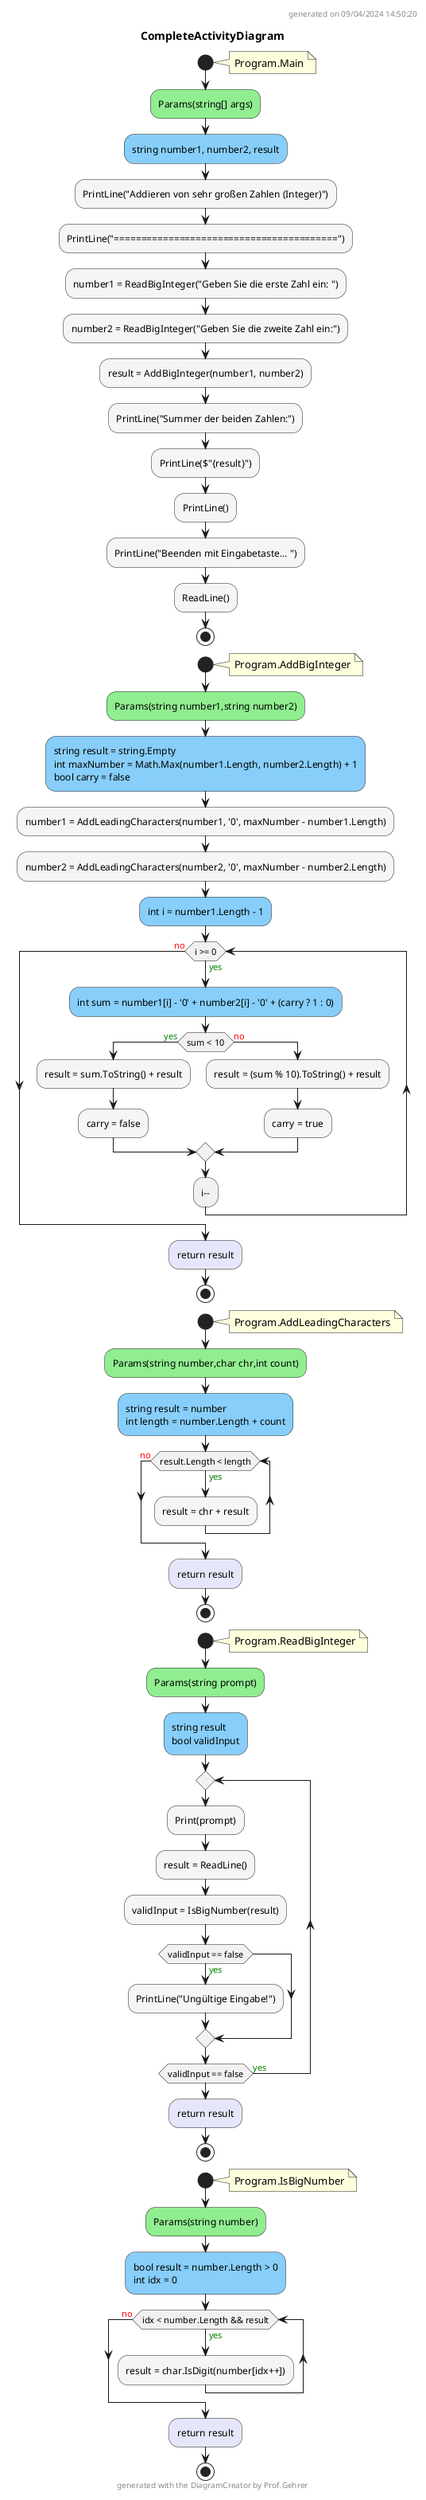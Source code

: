 @startuml CompleteActivityDiagram
header
generated on 09/04/2024 14:50:20
end header
title CompleteActivityDiagram
start
note right:  Program.Main
#LightGreen:Params(string[] args);
#LightSkyBlue:string number1, number2, result;
#WhiteSmoke:PrintLine("Addieren von sehr großen Zahlen (Integer)");
#WhiteSmoke:PrintLine("=========================================");
#WhiteSmoke:number1 = ReadBigInteger("Geben Sie die erste Zahl ein: ");
#WhiteSmoke:number2 = ReadBigInteger("Geben Sie die zweite Zahl ein:");
#WhiteSmoke:result = AddBigInteger(number1, number2);
#WhiteSmoke:PrintLine("Summer der beiden Zahlen:");
#WhiteSmoke:PrintLine($"{result}");
#WhiteSmoke:PrintLine();
#WhiteSmoke:PrintLine("Beenden mit Eingabetaste... ");
#WhiteSmoke:ReadLine();
stop
start
note right:  Program.AddBigInteger
#LightGreen:Params(string number1,string number2);
#LightSkyBlue:string result = string.Empty\nint maxNumber = Math.Max(number1.Length, number2.Length) + 1\nbool carry = false;
#WhiteSmoke:number1 = AddLeadingCharacters(number1, '0', maxNumber - number1.Length);
#WhiteSmoke:number2 = AddLeadingCharacters(number2, '0', maxNumber - number2.Length);
#LightSkyBlue:int i = number1.Length - 1;
while (i >= 0) is (<color:green>yes)
        #LightSkyBlue:int sum = number1[i] - '0' + number2[i] - '0' + (carry ? 1 : 0);
        if (sum < 10) then (<color:green>yes)
                #WhiteSmoke:result = sum.ToString() + result;
                #WhiteSmoke:carry = false;
            else (<color:red>no)
                    #WhiteSmoke:result = (sum % 10).ToString() + result;
                    #WhiteSmoke:carry = true;
        endif
:i--;
endwhile (<color:red>no)
#Lavender:return result;
stop
start
note right:  Program.AddLeadingCharacters
#LightGreen:Params(string number,char chr,int count);
#LightSkyBlue:string result = number\nint length = number.Length + count;
while (result.Length < length) is (<color:green>yes)
        #WhiteSmoke:result = chr + result;
endwhile (<color:red>no)
#Lavender:return result;
stop
start
note right:  Program.ReadBigInteger
#LightGreen:Params(string prompt);
#LightSkyBlue:string result\nbool validInput;
repeat
        #WhiteSmoke:Print(prompt);
        #WhiteSmoke:result = ReadLine();
        #WhiteSmoke:validInput = IsBigNumber(result);
        if (validInput == false) then (<color:green>yes)
                #WhiteSmoke:PrintLine("Ungültige Eingabe!");
        endif
repeat while (validInput == false) is (<color:green>yes)
#Lavender:return result;
stop
start
note right:  Program.IsBigNumber
#LightGreen:Params(string number);
#LightSkyBlue:bool result = number.Length > 0\nint idx = 0;
while (idx < number.Length && result) is (<color:green>yes)
        #WhiteSmoke:result = char.IsDigit(number[idx++]);
endwhile (<color:red>no)
#Lavender:return result;
stop
footer
generated with the DiagramCreator by Prof.Gehrer
end footer
@enduml

